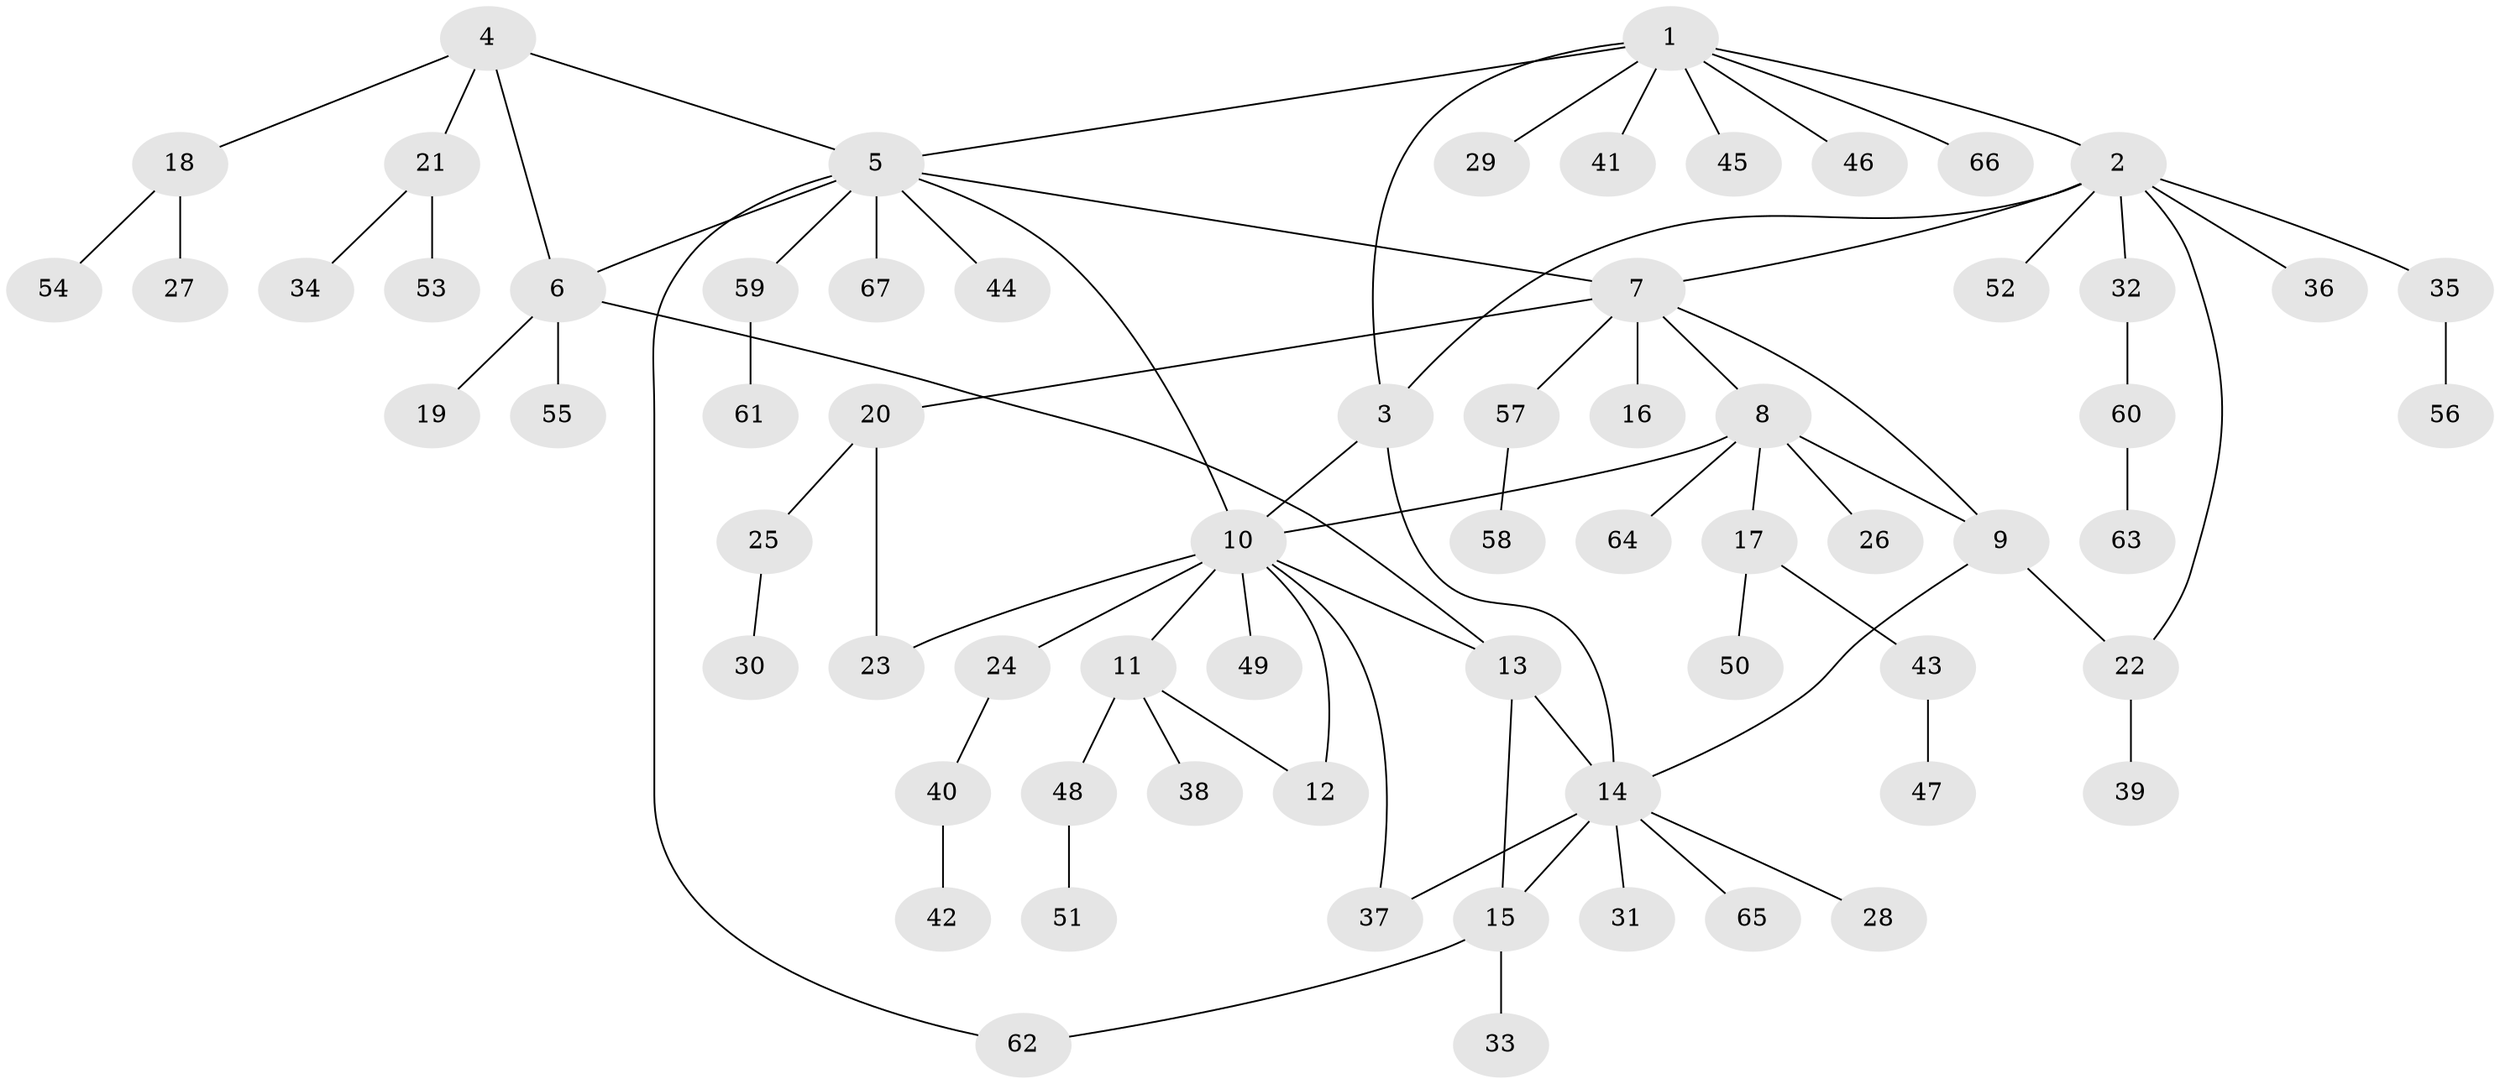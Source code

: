 // coarse degree distribution, {3: 0.19047619047619047, 6: 0.09523809523809523, 9: 0.047619047619047616, 4: 0.09523809523809523, 5: 0.047619047619047616, 2: 0.14285714285714285, 1: 0.38095238095238093}
// Generated by graph-tools (version 1.1) at 2025/52/03/04/25 22:52:46]
// undirected, 67 vertices, 81 edges
graph export_dot {
  node [color=gray90,style=filled];
  1;
  2;
  3;
  4;
  5;
  6;
  7;
  8;
  9;
  10;
  11;
  12;
  13;
  14;
  15;
  16;
  17;
  18;
  19;
  20;
  21;
  22;
  23;
  24;
  25;
  26;
  27;
  28;
  29;
  30;
  31;
  32;
  33;
  34;
  35;
  36;
  37;
  38;
  39;
  40;
  41;
  42;
  43;
  44;
  45;
  46;
  47;
  48;
  49;
  50;
  51;
  52;
  53;
  54;
  55;
  56;
  57;
  58;
  59;
  60;
  61;
  62;
  63;
  64;
  65;
  66;
  67;
  1 -- 2;
  1 -- 3;
  1 -- 5;
  1 -- 29;
  1 -- 41;
  1 -- 45;
  1 -- 46;
  1 -- 66;
  2 -- 3;
  2 -- 7;
  2 -- 22;
  2 -- 32;
  2 -- 35;
  2 -- 36;
  2 -- 52;
  3 -- 10;
  3 -- 14;
  4 -- 5;
  4 -- 6;
  4 -- 18;
  4 -- 21;
  5 -- 6;
  5 -- 7;
  5 -- 10;
  5 -- 44;
  5 -- 59;
  5 -- 62;
  5 -- 67;
  6 -- 13;
  6 -- 19;
  6 -- 55;
  7 -- 8;
  7 -- 9;
  7 -- 16;
  7 -- 20;
  7 -- 57;
  8 -- 9;
  8 -- 10;
  8 -- 17;
  8 -- 26;
  8 -- 64;
  9 -- 14;
  9 -- 22;
  10 -- 11;
  10 -- 12;
  10 -- 13;
  10 -- 23;
  10 -- 24;
  10 -- 37;
  10 -- 49;
  11 -- 12;
  11 -- 38;
  11 -- 48;
  13 -- 14;
  13 -- 15;
  14 -- 15;
  14 -- 28;
  14 -- 31;
  14 -- 37;
  14 -- 65;
  15 -- 33;
  15 -- 62;
  17 -- 43;
  17 -- 50;
  18 -- 27;
  18 -- 54;
  20 -- 23;
  20 -- 25;
  21 -- 34;
  21 -- 53;
  22 -- 39;
  24 -- 40;
  25 -- 30;
  32 -- 60;
  35 -- 56;
  40 -- 42;
  43 -- 47;
  48 -- 51;
  57 -- 58;
  59 -- 61;
  60 -- 63;
}
